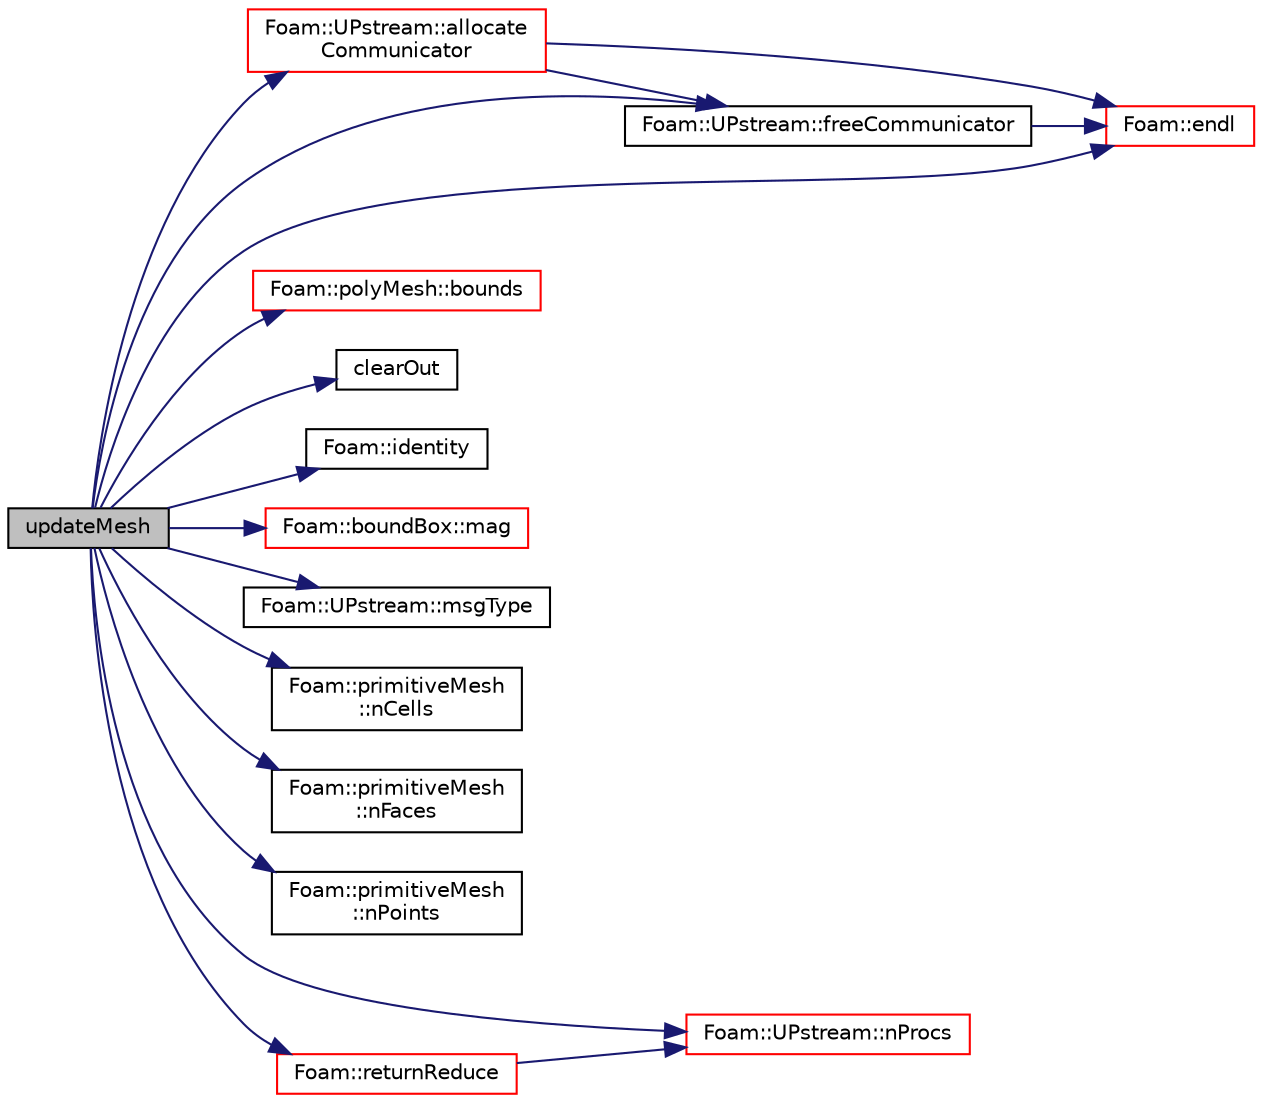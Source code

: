 digraph "updateMesh"
{
  bgcolor="transparent";
  edge [fontname="Helvetica",fontsize="10",labelfontname="Helvetica",labelfontsize="10"];
  node [fontname="Helvetica",fontsize="10",shape=record];
  rankdir="LR";
  Node3916 [label="updateMesh",height=0.2,width=0.4,color="black", fillcolor="grey75", style="filled", fontcolor="black"];
  Node3916 -> Node3917 [color="midnightblue",fontsize="10",style="solid",fontname="Helvetica"];
  Node3917 [label="Foam::UPstream::allocate\lCommunicator",height=0.2,width=0.4,color="red",URL="$a27377.html#ac189f05f0e20e7aa80f737f225250bd5",tooltip="Allocate a new communicator. "];
  Node3917 -> Node3918 [color="midnightblue",fontsize="10",style="solid",fontname="Helvetica"];
  Node3918 [label="Foam::endl",height=0.2,width=0.4,color="red",URL="$a21851.html#a2db8fe02a0d3909e9351bb4275b23ce4",tooltip="Add newline and flush stream. "];
  Node3917 -> Node3964 [color="midnightblue",fontsize="10",style="solid",fontname="Helvetica"];
  Node3964 [label="Foam::UPstream::freeCommunicator",height=0.2,width=0.4,color="black",URL="$a27377.html#a3179018baba7416f21d8f0c21bf11a62",tooltip="Free a previously allocated communicator. "];
  Node3964 -> Node3918 [color="midnightblue",fontsize="10",style="solid",fontname="Helvetica"];
  Node3916 -> Node3965 [color="midnightblue",fontsize="10",style="solid",fontname="Helvetica"];
  Node3965 [label="Foam::polyMesh::bounds",height=0.2,width=0.4,color="red",URL="$a28565.html#af0b8fd78dbff2bbd5d76f5c2e8569fbe",tooltip="Return mesh bounding box. "];
  Node3916 -> Node4070 [color="midnightblue",fontsize="10",style="solid",fontname="Helvetica"];
  Node4070 [label="clearOut",height=0.2,width=0.4,color="black",URL="$a28485.html#af320697688df08f1438d37a86bcaf25d",tooltip="Remove all demand driven data. "];
  Node3916 -> Node3918 [color="midnightblue",fontsize="10",style="solid",fontname="Helvetica"];
  Node3916 -> Node3964 [color="midnightblue",fontsize="10",style="solid",fontname="Helvetica"];
  Node3916 -> Node4071 [color="midnightblue",fontsize="10",style="solid",fontname="Helvetica"];
  Node4071 [label="Foam::identity",height=0.2,width=0.4,color="black",URL="$a21851.html#a36af96cb841435845fffb4fe69208490",tooltip="Create identity map (map[i] == i) of given length. "];
  Node3916 -> Node4072 [color="midnightblue",fontsize="10",style="solid",fontname="Helvetica"];
  Node4072 [label="Foam::boundBox::mag",height=0.2,width=0.4,color="red",URL="$a28253.html#a9b53370021569e27db1ddfb33196232f",tooltip="The magnitude of the bounding box span. "];
  Node3916 -> Node4073 [color="midnightblue",fontsize="10",style="solid",fontname="Helvetica"];
  Node4073 [label="Foam::UPstream::msgType",height=0.2,width=0.4,color="black",URL="$a27377.html#ae5b8fe6652f6320aa6c7f5c44b6f01b7",tooltip="Message tag of standard messages. "];
  Node3916 -> Node3988 [color="midnightblue",fontsize="10",style="solid",fontname="Helvetica"];
  Node3988 [label="Foam::primitiveMesh\l::nCells",height=0.2,width=0.4,color="black",URL="$a28685.html#a13b94bdb0926552bf78ad5210a73a3d5"];
  Node3916 -> Node3995 [color="midnightblue",fontsize="10",style="solid",fontname="Helvetica"];
  Node3995 [label="Foam::primitiveMesh\l::nFaces",height=0.2,width=0.4,color="black",URL="$a28685.html#abe602c985a3c9ffa67176e969e77ca6f"];
  Node3916 -> Node3999 [color="midnightblue",fontsize="10",style="solid",fontname="Helvetica"];
  Node3999 [label="Foam::primitiveMesh\l::nPoints",height=0.2,width=0.4,color="black",URL="$a28685.html#a1c886a784a597459dbf2d9470798e9dd"];
  Node3916 -> Node4018 [color="midnightblue",fontsize="10",style="solid",fontname="Helvetica"];
  Node4018 [label="Foam::UPstream::nProcs",height=0.2,width=0.4,color="red",URL="$a27377.html#aada0e04d8127eda8ee95be0772754a4f",tooltip="Number of processes in parallel run. "];
  Node3916 -> Node4074 [color="midnightblue",fontsize="10",style="solid",fontname="Helvetica"];
  Node4074 [label="Foam::returnReduce",height=0.2,width=0.4,color="red",URL="$a21851.html#a8d528a67d2a9c6fe4fb94bc86872624b"];
  Node4074 -> Node4018 [color="midnightblue",fontsize="10",style="solid",fontname="Helvetica"];
}
